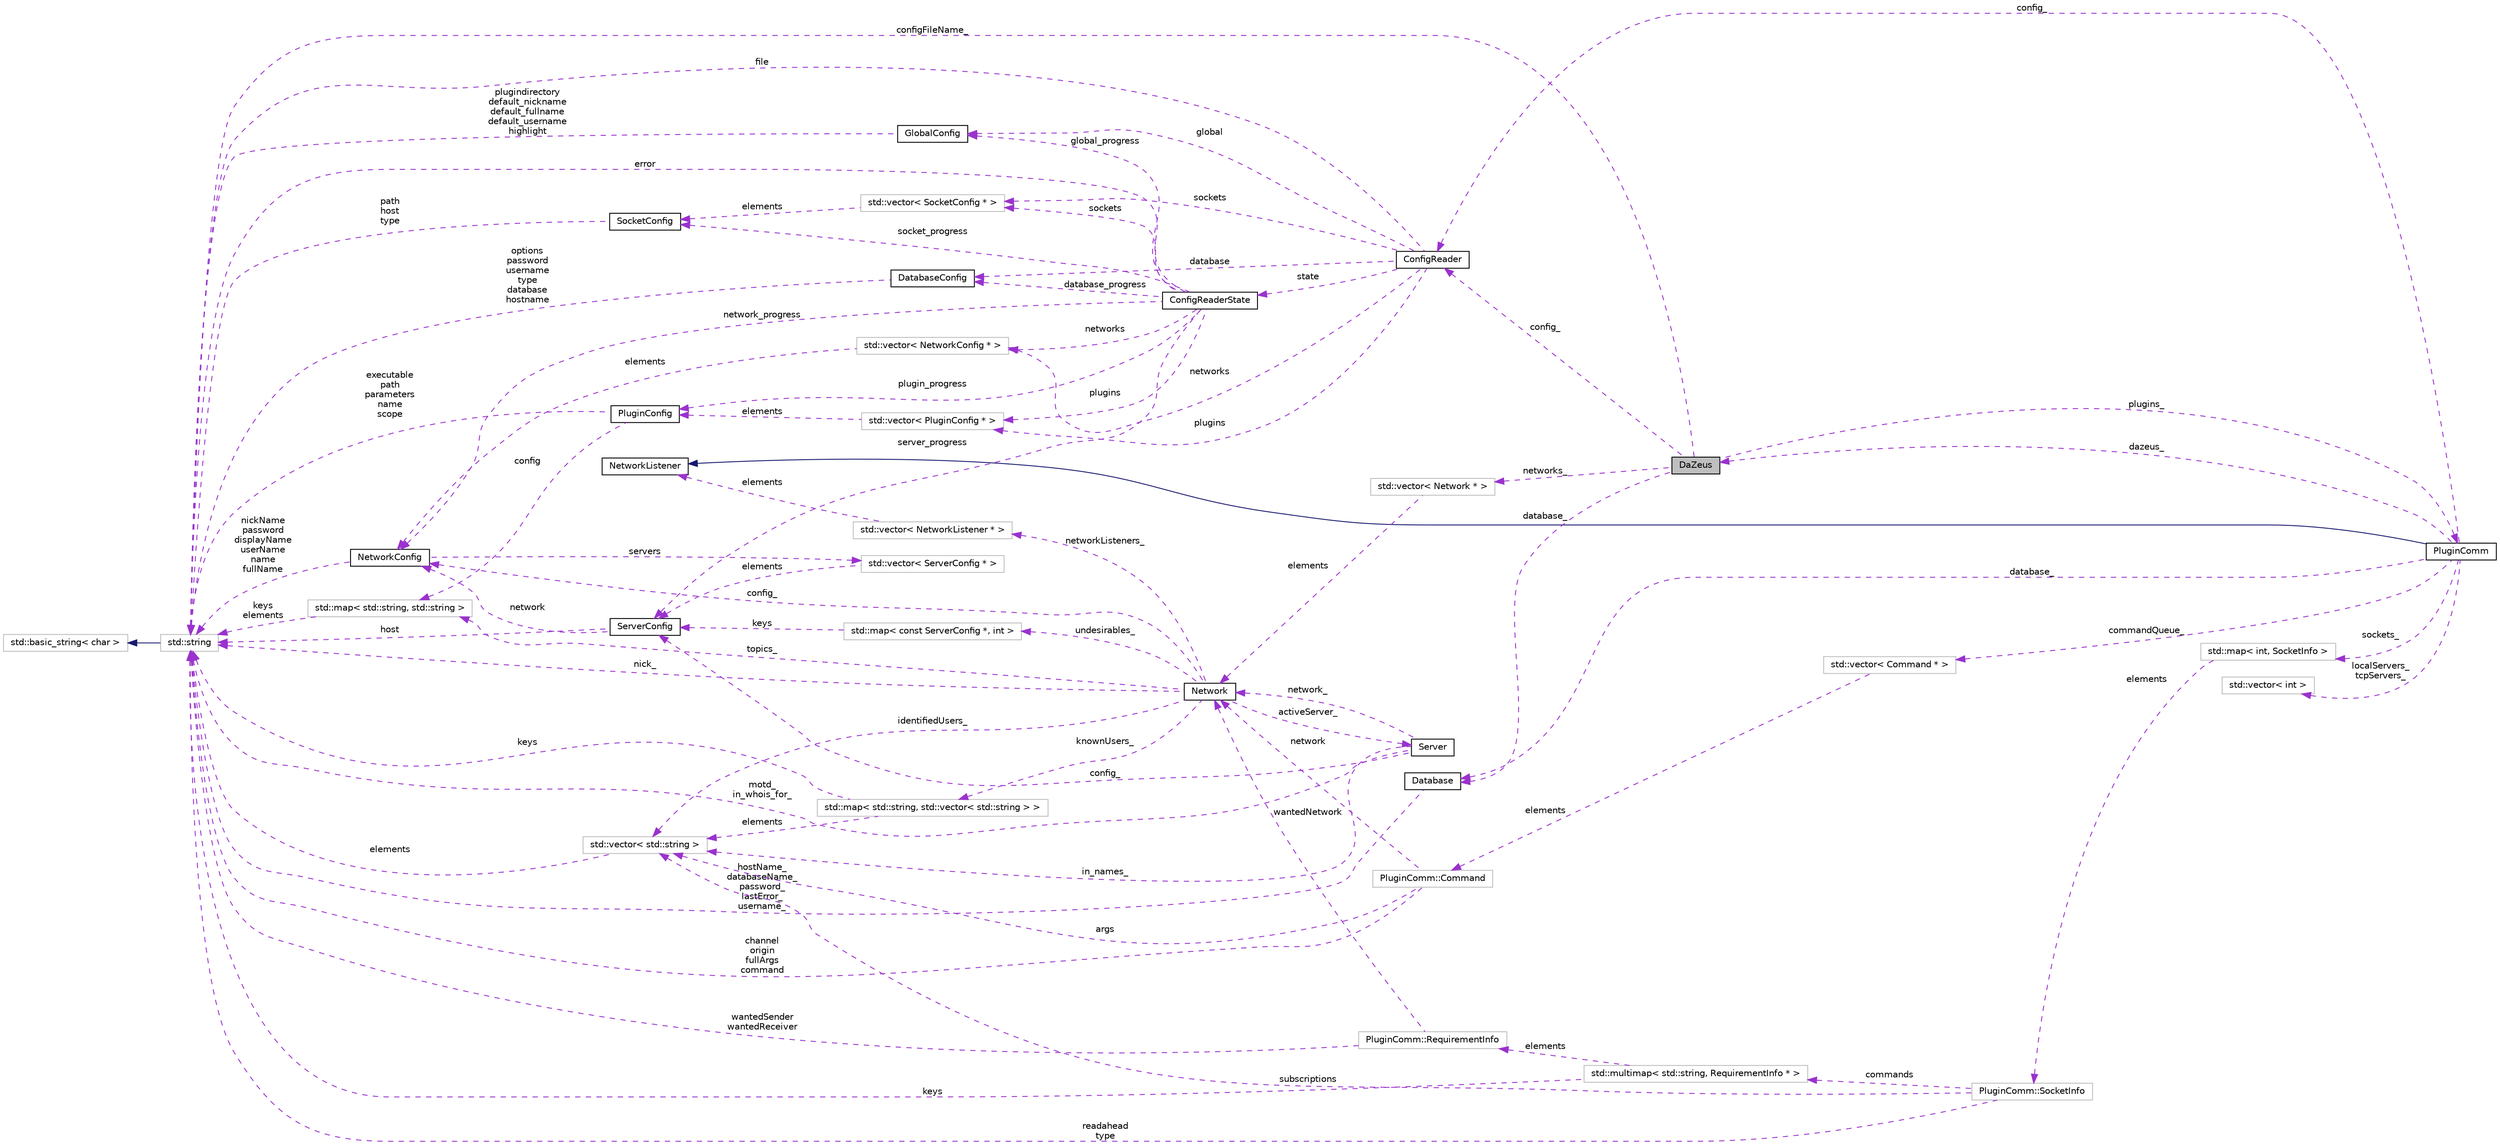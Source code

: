 digraph G
{
  edge [fontname="Helvetica",fontsize="10",labelfontname="Helvetica",labelfontsize="10"];
  node [fontname="Helvetica",fontsize="10",shape=record];
  rankdir=LR;
  Node1 [label="DaZeus",height=0.2,width=0.4,color="black", fillcolor="grey75", style="filled" fontcolor="black"];
  Node2 -> Node1 [dir=back,color="darkorchid3",fontsize="10",style="dashed",label="plugins_",fontname="Helvetica"];
  Node2 [label="PluginComm",height=0.2,width=0.4,color="black", fillcolor="white", style="filled",URL="$class_plugin_comm.html"];
  Node3 -> Node2 [dir=back,color="midnightblue",fontsize="10",style="solid",fontname="Helvetica"];
  Node3 [label="NetworkListener",height=0.2,width=0.4,color="black", fillcolor="white", style="filled",URL="$class_network_listener.html"];
  Node1 -> Node2 [dir=back,color="darkorchid3",fontsize="10",style="dashed",label="dazeus_",fontname="Helvetica"];
  Node4 -> Node2 [dir=back,color="darkorchid3",fontsize="10",style="dashed",label="config_",fontname="Helvetica"];
  Node4 [label="ConfigReader",height=0.2,width=0.4,color="black", fillcolor="white", style="filled",URL="$class_config_reader.html"];
  Node5 -> Node4 [dir=back,color="darkorchid3",fontsize="10",style="dashed",label="database",fontname="Helvetica"];
  Node5 [label="DatabaseConfig",height=0.2,width=0.4,color="black", fillcolor="white", style="filled",URL="$struct_database_config.html"];
  Node6 -> Node5 [dir=back,color="darkorchid3",fontsize="10",style="dashed",label="options\npassword\nusername\ntype\ndatabase\nhostname",fontname="Helvetica"];
  Node6 [label="std::string",height=0.2,width=0.4,color="grey75", fillcolor="white", style="filled",tooltip="STL class."];
  Node7 -> Node6 [dir=back,color="midnightblue",fontsize="10",style="solid",fontname="Helvetica"];
  Node7 [label="std::basic_string\< char \>",height=0.2,width=0.4,color="grey75", fillcolor="white", style="filled",tooltip="STL class."];
  Node8 -> Node4 [dir=back,color="darkorchid3",fontsize="10",style="dashed",label="networks",fontname="Helvetica"];
  Node8 [label="std::vector\< NetworkConfig * \>",height=0.2,width=0.4,color="grey75", fillcolor="white", style="filled"];
  Node9 -> Node8 [dir=back,color="darkorchid3",fontsize="10",style="dashed",label="elements",fontname="Helvetica"];
  Node9 [label="NetworkConfig",height=0.2,width=0.4,color="black", fillcolor="white", style="filled",URL="$struct_network_config.html"];
  Node6 -> Node9 [dir=back,color="darkorchid3",fontsize="10",style="dashed",label="nickName\npassword\ndisplayName\nuserName\nname\nfullName",fontname="Helvetica"];
  Node10 -> Node9 [dir=back,color="darkorchid3",fontsize="10",style="dashed",label="servers",fontname="Helvetica"];
  Node10 [label="std::vector\< ServerConfig * \>",height=0.2,width=0.4,color="grey75", fillcolor="white", style="filled"];
  Node11 -> Node10 [dir=back,color="darkorchid3",fontsize="10",style="dashed",label="elements",fontname="Helvetica"];
  Node11 [label="ServerConfig",height=0.2,width=0.4,color="black", fillcolor="white", style="filled",URL="$struct_server_config.html"];
  Node9 -> Node11 [dir=back,color="darkorchid3",fontsize="10",style="dashed",label="network",fontname="Helvetica"];
  Node6 -> Node11 [dir=back,color="darkorchid3",fontsize="10",style="dashed",label="host",fontname="Helvetica"];
  Node12 -> Node4 [dir=back,color="darkorchid3",fontsize="10",style="dashed",label="global",fontname="Helvetica"];
  Node12 [label="GlobalConfig",height=0.2,width=0.4,color="black", fillcolor="white", style="filled",URL="$struct_global_config.html"];
  Node6 -> Node12 [dir=back,color="darkorchid3",fontsize="10",style="dashed",label="plugindirectory\ndefault_nickname\ndefault_fullname\ndefault_username\nhighlight",fontname="Helvetica"];
  Node13 -> Node4 [dir=back,color="darkorchid3",fontsize="10",style="dashed",label="plugins",fontname="Helvetica"];
  Node13 [label="std::vector\< PluginConfig * \>",height=0.2,width=0.4,color="grey75", fillcolor="white", style="filled"];
  Node14 -> Node13 [dir=back,color="darkorchid3",fontsize="10",style="dashed",label="elements",fontname="Helvetica"];
  Node14 [label="PluginConfig",height=0.2,width=0.4,color="black", fillcolor="white", style="filled",URL="$struct_plugin_config.html"];
  Node15 -> Node14 [dir=back,color="darkorchid3",fontsize="10",style="dashed",label="config",fontname="Helvetica"];
  Node15 [label="std::map\< std::string, std::string \>",height=0.2,width=0.4,color="grey75", fillcolor="white", style="filled"];
  Node6 -> Node15 [dir=back,color="darkorchid3",fontsize="10",style="dashed",label="keys\nelements",fontname="Helvetica"];
  Node6 -> Node14 [dir=back,color="darkorchid3",fontsize="10",style="dashed",label="executable\npath\nparameters\nname\nscope",fontname="Helvetica"];
  Node16 -> Node4 [dir=back,color="darkorchid3",fontsize="10",style="dashed",label="state",fontname="Helvetica"];
  Node16 [label="ConfigReaderState",height=0.2,width=0.4,color="black", fillcolor="white", style="filled",URL="$struct_config_reader_state.html"];
  Node5 -> Node16 [dir=back,color="darkorchid3",fontsize="10",style="dashed",label="database_progress",fontname="Helvetica"];
  Node11 -> Node16 [dir=back,color="darkorchid3",fontsize="10",style="dashed",label="server_progress",fontname="Helvetica"];
  Node8 -> Node16 [dir=back,color="darkorchid3",fontsize="10",style="dashed",label="networks",fontname="Helvetica"];
  Node12 -> Node16 [dir=back,color="darkorchid3",fontsize="10",style="dashed",label="global_progress",fontname="Helvetica"];
  Node13 -> Node16 [dir=back,color="darkorchid3",fontsize="10",style="dashed",label="plugins",fontname="Helvetica"];
  Node9 -> Node16 [dir=back,color="darkorchid3",fontsize="10",style="dashed",label="network_progress",fontname="Helvetica"];
  Node6 -> Node16 [dir=back,color="darkorchid3",fontsize="10",style="dashed",label="error",fontname="Helvetica"];
  Node14 -> Node16 [dir=back,color="darkorchid3",fontsize="10",style="dashed",label="plugin_progress",fontname="Helvetica"];
  Node17 -> Node16 [dir=back,color="darkorchid3",fontsize="10",style="dashed",label="socket_progress",fontname="Helvetica"];
  Node17 [label="SocketConfig",height=0.2,width=0.4,color="black", fillcolor="white", style="filled",URL="$struct_socket_config.html"];
  Node6 -> Node17 [dir=back,color="darkorchid3",fontsize="10",style="dashed",label="path\nhost\ntype",fontname="Helvetica"];
  Node18 -> Node16 [dir=back,color="darkorchid3",fontsize="10",style="dashed",label="sockets",fontname="Helvetica"];
  Node18 [label="std::vector\< SocketConfig * \>",height=0.2,width=0.4,color="grey75", fillcolor="white", style="filled"];
  Node17 -> Node18 [dir=back,color="darkorchid3",fontsize="10",style="dashed",label="elements",fontname="Helvetica"];
  Node6 -> Node4 [dir=back,color="darkorchid3",fontsize="10",style="dashed",label="file",fontname="Helvetica"];
  Node18 -> Node4 [dir=back,color="darkorchid3",fontsize="10",style="dashed",label="sockets",fontname="Helvetica"];
  Node19 -> Node2 [dir=back,color="darkorchid3",fontsize="10",style="dashed",label="commandQueue_",fontname="Helvetica"];
  Node19 [label="std::vector\< Command * \>",height=0.2,width=0.4,color="grey75", fillcolor="white", style="filled"];
  Node20 -> Node19 [dir=back,color="darkorchid3",fontsize="10",style="dashed",label="elements",fontname="Helvetica"];
  Node20 [label="PluginComm::Command",height=0.2,width=0.4,color="grey75", fillcolor="white", style="filled"];
  Node6 -> Node20 [dir=back,color="darkorchid3",fontsize="10",style="dashed",label="channel\norigin\nfullArgs\ncommand",fontname="Helvetica"];
  Node21 -> Node20 [dir=back,color="darkorchid3",fontsize="10",style="dashed",label="network",fontname="Helvetica"];
  Node21 [label="Network",height=0.2,width=0.4,color="black", fillcolor="white", style="filled",URL="$class_network.html"];
  Node22 -> Node21 [dir=back,color="darkorchid3",fontsize="10",style="dashed",label="activeServer_",fontname="Helvetica"];
  Node22 [label="Server",height=0.2,width=0.4,color="black", fillcolor="white", style="filled",URL="$class_server.html"];
  Node11 -> Node22 [dir=back,color="darkorchid3",fontsize="10",style="dashed",label="config_",fontname="Helvetica"];
  Node21 -> Node22 [dir=back,color="darkorchid3",fontsize="10",style="dashed",label="network_",fontname="Helvetica"];
  Node6 -> Node22 [dir=back,color="darkorchid3",fontsize="10",style="dashed",label="motd_\nin_whois_for_",fontname="Helvetica"];
  Node23 -> Node22 [dir=back,color="darkorchid3",fontsize="10",style="dashed",label="in_names_",fontname="Helvetica"];
  Node23 [label="std::vector\< std::string \>",height=0.2,width=0.4,color="grey75", fillcolor="white", style="filled"];
  Node6 -> Node23 [dir=back,color="darkorchid3",fontsize="10",style="dashed",label="elements",fontname="Helvetica"];
  Node24 -> Node21 [dir=back,color="darkorchid3",fontsize="10",style="dashed",label="networkListeners_",fontname="Helvetica"];
  Node24 [label="std::vector\< NetworkListener * \>",height=0.2,width=0.4,color="grey75", fillcolor="white", style="filled"];
  Node3 -> Node24 [dir=back,color="darkorchid3",fontsize="10",style="dashed",label="elements",fontname="Helvetica"];
  Node9 -> Node21 [dir=back,color="darkorchid3",fontsize="10",style="dashed",label="config_",fontname="Helvetica"];
  Node25 -> Node21 [dir=back,color="darkorchid3",fontsize="10",style="dashed",label="knownUsers_",fontname="Helvetica"];
  Node25 [label="std::map\< std::string, std::vector\< std::string \> \>",height=0.2,width=0.4,color="grey75", fillcolor="white", style="filled"];
  Node6 -> Node25 [dir=back,color="darkorchid3",fontsize="10",style="dashed",label="keys",fontname="Helvetica"];
  Node23 -> Node25 [dir=back,color="darkorchid3",fontsize="10",style="dashed",label="elements",fontname="Helvetica"];
  Node6 -> Node21 [dir=back,color="darkorchid3",fontsize="10",style="dashed",label="nick_",fontname="Helvetica"];
  Node15 -> Node21 [dir=back,color="darkorchid3",fontsize="10",style="dashed",label="topics_",fontname="Helvetica"];
  Node26 -> Node21 [dir=back,color="darkorchid3",fontsize="10",style="dashed",label="undesirables_",fontname="Helvetica"];
  Node26 [label="std::map\< const ServerConfig *, int \>",height=0.2,width=0.4,color="grey75", fillcolor="white", style="filled"];
  Node11 -> Node26 [dir=back,color="darkorchid3",fontsize="10",style="dashed",label="keys",fontname="Helvetica"];
  Node23 -> Node21 [dir=back,color="darkorchid3",fontsize="10",style="dashed",label="identifiedUsers_",fontname="Helvetica"];
  Node23 -> Node20 [dir=back,color="darkorchid3",fontsize="10",style="dashed",label="args",fontname="Helvetica"];
  Node27 -> Node2 [dir=back,color="darkorchid3",fontsize="10",style="dashed",label="sockets_",fontname="Helvetica"];
  Node27 [label="std::map\< int, SocketInfo \>",height=0.2,width=0.4,color="grey75", fillcolor="white", style="filled"];
  Node28 -> Node27 [dir=back,color="darkorchid3",fontsize="10",style="dashed",label="elements",fontname="Helvetica"];
  Node28 [label="PluginComm::SocketInfo",height=0.2,width=0.4,color="grey75", fillcolor="white", style="filled"];
  Node29 -> Node28 [dir=back,color="darkorchid3",fontsize="10",style="dashed",label="commands",fontname="Helvetica"];
  Node29 [label="std::multimap\< std::string, RequirementInfo * \>",height=0.2,width=0.4,color="grey75", fillcolor="white", style="filled"];
  Node30 -> Node29 [dir=back,color="darkorchid3",fontsize="10",style="dashed",label="elements",fontname="Helvetica"];
  Node30 [label="PluginComm::RequirementInfo",height=0.2,width=0.4,color="grey75", fillcolor="white", style="filled"];
  Node6 -> Node30 [dir=back,color="darkorchid3",fontsize="10",style="dashed",label="wantedSender\nwantedReceiver",fontname="Helvetica"];
  Node21 -> Node30 [dir=back,color="darkorchid3",fontsize="10",style="dashed",label="wantedNetwork",fontname="Helvetica"];
  Node6 -> Node29 [dir=back,color="darkorchid3",fontsize="10",style="dashed",label="keys",fontname="Helvetica"];
  Node6 -> Node28 [dir=back,color="darkorchid3",fontsize="10",style="dashed",label="readahead\ntype",fontname="Helvetica"];
  Node23 -> Node28 [dir=back,color="darkorchid3",fontsize="10",style="dashed",label="subscriptions",fontname="Helvetica"];
  Node31 -> Node2 [dir=back,color="darkorchid3",fontsize="10",style="dashed",label="database_",fontname="Helvetica"];
  Node31 [label="Database",height=0.2,width=0.4,color="black", fillcolor="white", style="filled",URL="$class_database.html",tooltip="A database frontend."];
  Node6 -> Node31 [dir=back,color="darkorchid3",fontsize="10",style="dashed",label="hostName_\ndatabaseName_\npassword_\nlastError_\nusername_",fontname="Helvetica"];
  Node32 -> Node2 [dir=back,color="darkorchid3",fontsize="10",style="dashed",label="localServers_\ntcpServers_",fontname="Helvetica"];
  Node32 [label="std::vector\< int \>",height=0.2,width=0.4,color="grey75", fillcolor="white", style="filled"];
  Node4 -> Node1 [dir=back,color="darkorchid3",fontsize="10",style="dashed",label="config_",fontname="Helvetica"];
  Node33 -> Node1 [dir=back,color="darkorchid3",fontsize="10",style="dashed",label="networks_",fontname="Helvetica"];
  Node33 [label="std::vector\< Network * \>",height=0.2,width=0.4,color="grey75", fillcolor="white", style="filled"];
  Node21 -> Node33 [dir=back,color="darkorchid3",fontsize="10",style="dashed",label="elements",fontname="Helvetica"];
  Node6 -> Node1 [dir=back,color="darkorchid3",fontsize="10",style="dashed",label="configFileName_",fontname="Helvetica"];
  Node31 -> Node1 [dir=back,color="darkorchid3",fontsize="10",style="dashed",label="database_",fontname="Helvetica"];
}
